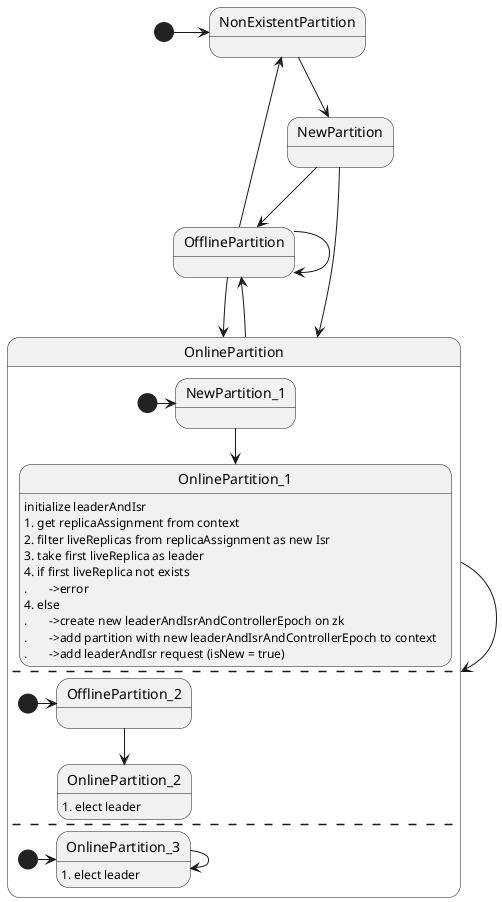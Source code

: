 @startuml
[*] -> NonExistentPartition
NonExistentPartition --> NewPartition
NewPartition --> OnlinePartition
NewPartition --> OfflinePartition
OnlinePartition --> OnlinePartition
OnlinePartition --> OfflinePartition
OfflinePartition -> OnlinePartition
OfflinePartition -> OfflinePartition
OfflinePartition -> NonExistentPartition

state OnlinePartition {
	[*] -> NewPartition_1
	NewPartition_1 --> OnlinePartition_1
	OnlinePartition_1: initialize leaderAndIsr
	OnlinePartition_1: 1. get replicaAssignment from context
	OnlinePartition_1: 2. filter liveReplicas from replicaAssignment as new Isr
	OnlinePartition_1: 3. take first liveReplica as leader
	OnlinePartition_1: 4. if first liveReplica not exists
	OnlinePartition_1: .	->error
	OnlinePartition_1: 4. else
	OnlinePartition_1: .	->create new leaderAndIsrAndControllerEpoch on zk
	OnlinePartition_1: .	->add partition with new leaderAndIsrAndControllerEpoch to context
	OnlinePartition_1: .	->add leaderAndIsr request (isNew = true)
	--
	[*] -> OfflinePartition_2
	OfflinePartition_2 --> OnlinePartition_2
	OnlinePartition_2: 1. elect leader
	--
	[*] -> OnlinePartition_3
	OnlinePartition_3 -->  OnlinePartition_3
	OnlinePartition_3: 1. elect leader
}
@enduml
